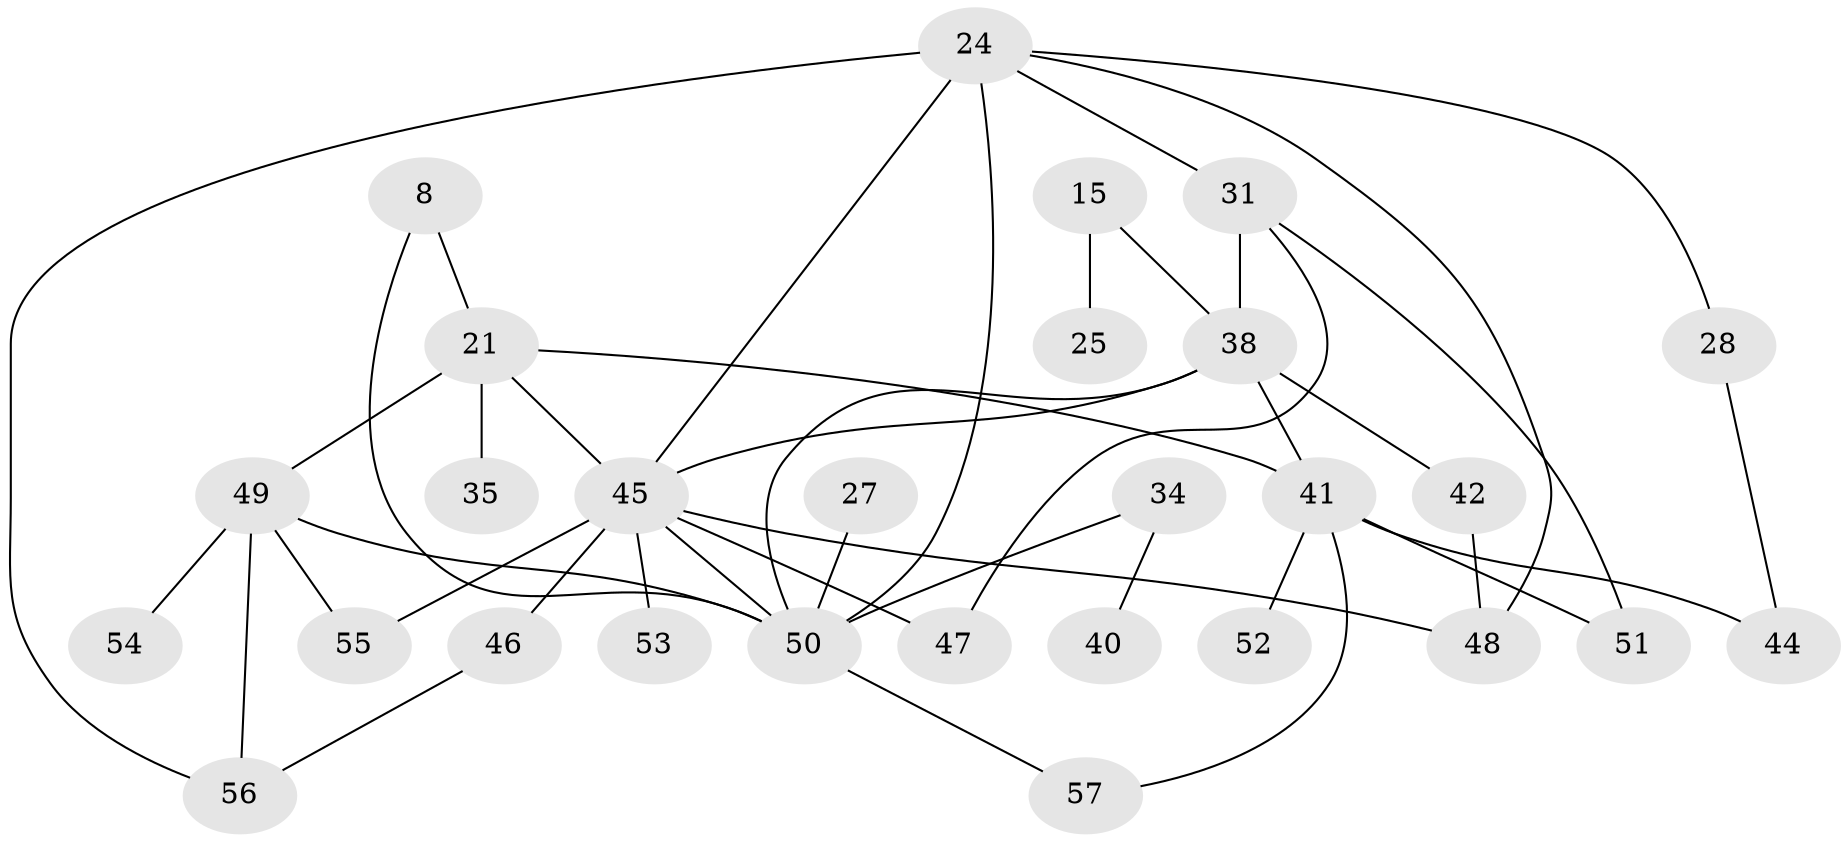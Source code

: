 // original degree distribution, {4: 0.17543859649122806, 9: 0.017543859649122806, 3: 0.2631578947368421, 5: 0.07017543859649122, 6: 0.03508771929824561, 2: 0.3333333333333333, 1: 0.10526315789473684}
// Generated by graph-tools (version 1.1) at 2025/41/03/09/25 04:41:36]
// undirected, 28 vertices, 42 edges
graph export_dot {
graph [start="1"]
  node [color=gray90,style=filled];
  8;
  15;
  21 [super="+11"];
  24 [super="+3+20"];
  25;
  27;
  28;
  31 [super="+19+17"];
  34;
  35;
  38 [super="+6+12"];
  40;
  41 [super="+32"];
  42 [super="+14"];
  44;
  45 [super="+36+37+39"];
  46;
  47;
  48;
  49 [super="+4"];
  50 [super="+1+2"];
  51;
  52;
  53;
  54;
  55;
  56 [super="+43"];
  57;
  8 -- 21;
  8 -- 50;
  15 -- 25;
  15 -- 38;
  21 -- 49 [weight=2];
  21 -- 41 [weight=2];
  21 -- 35;
  21 -- 45;
  24 -- 50 [weight=3];
  24 -- 48;
  24 -- 56;
  24 -- 28;
  24 -- 31;
  24 -- 45;
  27 -- 50;
  28 -- 44;
  31 -- 47;
  31 -- 51;
  31 -- 38 [weight=2];
  34 -- 40;
  34 -- 50;
  38 -- 45 [weight=4];
  38 -- 50 [weight=2];
  38 -- 41;
  38 -- 42;
  41 -- 44;
  41 -- 51 [weight=2];
  41 -- 57;
  41 -- 52 [weight=2];
  42 -- 48;
  45 -- 53 [weight=2];
  45 -- 46;
  45 -- 47;
  45 -- 48;
  45 -- 50;
  45 -- 55;
  46 -- 56;
  49 -- 54;
  49 -- 55;
  49 -- 56 [weight=2];
  49 -- 50 [weight=2];
  50 -- 57;
}
